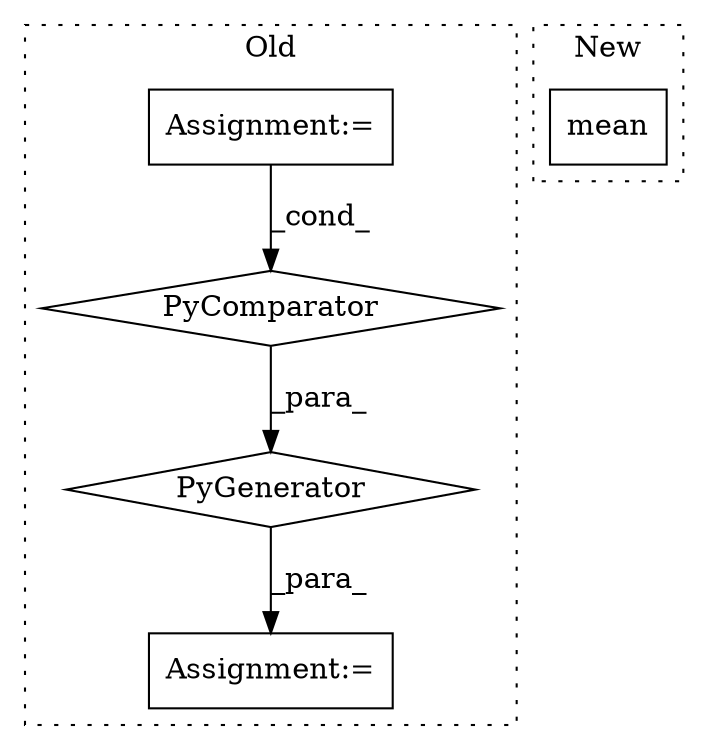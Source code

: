 digraph G {
subgraph cluster0 {
1 [label="PyGenerator" a="107" s="860" l="119" shape="diamond"];
3 [label="Assignment:=" a="7" s="954" l="19" shape="box"];
4 [label="PyComparator" a="113" s="954" l="19" shape="diamond"];
5 [label="Assignment:=" a="7" s="844" l="1" shape="box"];
label = "Old";
style="dotted";
}
subgraph cluster1 {
2 [label="mean" a="32" s="791,797" l="5,1" shape="box"];
label = "New";
style="dotted";
}
1 -> 5 [label="_para_"];
3 -> 4 [label="_cond_"];
4 -> 1 [label="_para_"];
}